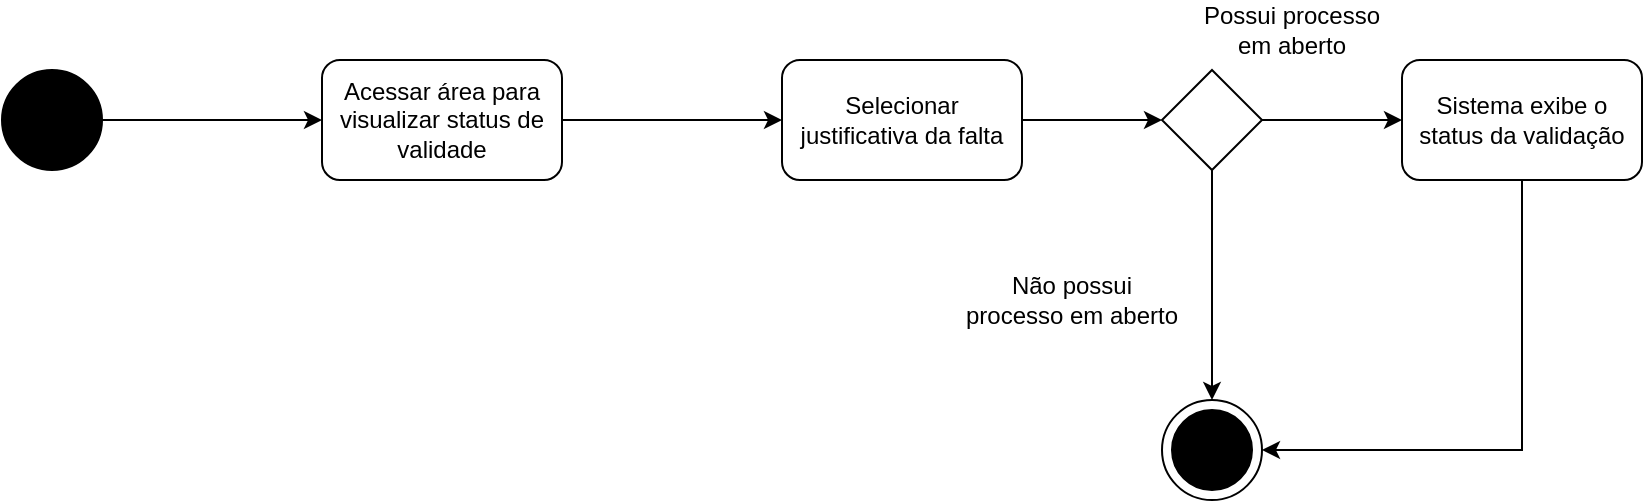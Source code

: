 <mxfile version="24.4.4" type="device">
  <diagram name="Página-1" id="mRngvGsMIa_AzN1IGxUW">
    <mxGraphModel dx="1114" dy="1769" grid="1" gridSize="10" guides="1" tooltips="1" connect="1" arrows="1" fold="1" page="1" pageScale="1" pageWidth="827" pageHeight="1169" math="0" shadow="0">
      <root>
        <mxCell id="0" />
        <mxCell id="1" parent="0" />
        <mxCell id="Ssspf5hGQEp6MVVnoSw4-3" value="" style="edgeStyle=orthogonalEdgeStyle;rounded=0;orthogonalLoop=1;jettySize=auto;html=1;" edge="1" parent="1" source="Ssspf5hGQEp6MVVnoSw4-1" target="Ssspf5hGQEp6MVVnoSw4-2">
          <mxGeometry relative="1" as="geometry" />
        </mxCell>
        <mxCell id="Ssspf5hGQEp6MVVnoSw4-1" value="" style="ellipse;whiteSpace=wrap;html=1;aspect=fixed;fillColor=#000000;" vertex="1" parent="1">
          <mxGeometry x="20" y="20" width="50" height="50" as="geometry" />
        </mxCell>
        <mxCell id="Ssspf5hGQEp6MVVnoSw4-5" value="" style="edgeStyle=orthogonalEdgeStyle;rounded=0;orthogonalLoop=1;jettySize=auto;html=1;" edge="1" parent="1" source="Ssspf5hGQEp6MVVnoSw4-2" target="Ssspf5hGQEp6MVVnoSw4-4">
          <mxGeometry relative="1" as="geometry" />
        </mxCell>
        <mxCell id="Ssspf5hGQEp6MVVnoSw4-2" value="Acessar área para visualizar status de validade" style="rounded=1;whiteSpace=wrap;html=1;" vertex="1" parent="1">
          <mxGeometry x="180" y="15" width="120" height="60" as="geometry" />
        </mxCell>
        <mxCell id="Ssspf5hGQEp6MVVnoSw4-7" value="" style="edgeStyle=orthogonalEdgeStyle;rounded=0;orthogonalLoop=1;jettySize=auto;html=1;" edge="1" parent="1" source="Ssspf5hGQEp6MVVnoSw4-4" target="Ssspf5hGQEp6MVVnoSw4-6">
          <mxGeometry relative="1" as="geometry" />
        </mxCell>
        <mxCell id="Ssspf5hGQEp6MVVnoSw4-4" value="Selecionar justificativa da falta" style="rounded=1;whiteSpace=wrap;html=1;" vertex="1" parent="1">
          <mxGeometry x="410" y="15" width="120" height="60" as="geometry" />
        </mxCell>
        <mxCell id="Ssspf5hGQEp6MVVnoSw4-9" value="" style="edgeStyle=orthogonalEdgeStyle;rounded=0;orthogonalLoop=1;jettySize=auto;html=1;" edge="1" parent="1" source="Ssspf5hGQEp6MVVnoSw4-6" target="Ssspf5hGQEp6MVVnoSw4-8">
          <mxGeometry relative="1" as="geometry" />
        </mxCell>
        <mxCell id="Ssspf5hGQEp6MVVnoSw4-17" value="" style="edgeStyle=orthogonalEdgeStyle;rounded=0;orthogonalLoop=1;jettySize=auto;html=1;" edge="1" parent="1" source="Ssspf5hGQEp6MVVnoSw4-6" target="Ssspf5hGQEp6MVVnoSw4-15">
          <mxGeometry relative="1" as="geometry" />
        </mxCell>
        <mxCell id="Ssspf5hGQEp6MVVnoSw4-6" value="" style="rhombus;whiteSpace=wrap;html=1;" vertex="1" parent="1">
          <mxGeometry x="600" y="20" width="50" height="50" as="geometry" />
        </mxCell>
        <mxCell id="Ssspf5hGQEp6MVVnoSw4-18" style="edgeStyle=orthogonalEdgeStyle;rounded=0;orthogonalLoop=1;jettySize=auto;html=1;exitX=0.5;exitY=1;exitDx=0;exitDy=0;entryX=1;entryY=0.5;entryDx=0;entryDy=0;" edge="1" parent="1" source="Ssspf5hGQEp6MVVnoSw4-8" target="Ssspf5hGQEp6MVVnoSw4-15">
          <mxGeometry relative="1" as="geometry" />
        </mxCell>
        <mxCell id="Ssspf5hGQEp6MVVnoSw4-8" value="Sistema exibe o status da validação" style="rounded=1;whiteSpace=wrap;html=1;" vertex="1" parent="1">
          <mxGeometry x="720" y="15" width="120" height="60" as="geometry" />
        </mxCell>
        <mxCell id="Ssspf5hGQEp6MVVnoSw4-12" value="Possui processo em aberto" style="text;html=1;align=center;verticalAlign=middle;whiteSpace=wrap;rounded=0;" vertex="1" parent="1">
          <mxGeometry x="610" y="-15" width="110" height="30" as="geometry" />
        </mxCell>
        <mxCell id="Ssspf5hGQEp6MVVnoSw4-13" value="Não possui processo em aberto" style="text;html=1;align=center;verticalAlign=middle;whiteSpace=wrap;rounded=0;" vertex="1" parent="1">
          <mxGeometry x="500" y="120" width="110" height="30" as="geometry" />
        </mxCell>
        <mxCell id="Ssspf5hGQEp6MVVnoSw4-15" value="" style="ellipse;whiteSpace=wrap;html=1;aspect=fixed;" vertex="1" parent="1">
          <mxGeometry x="600" y="185" width="50" height="50" as="geometry" />
        </mxCell>
        <mxCell id="Ssspf5hGQEp6MVVnoSw4-16" value="" style="ellipse;whiteSpace=wrap;html=1;aspect=fixed;fillColor=#000000;" vertex="1" parent="1">
          <mxGeometry x="605" y="190" width="40" height="40" as="geometry" />
        </mxCell>
      </root>
    </mxGraphModel>
  </diagram>
</mxfile>
